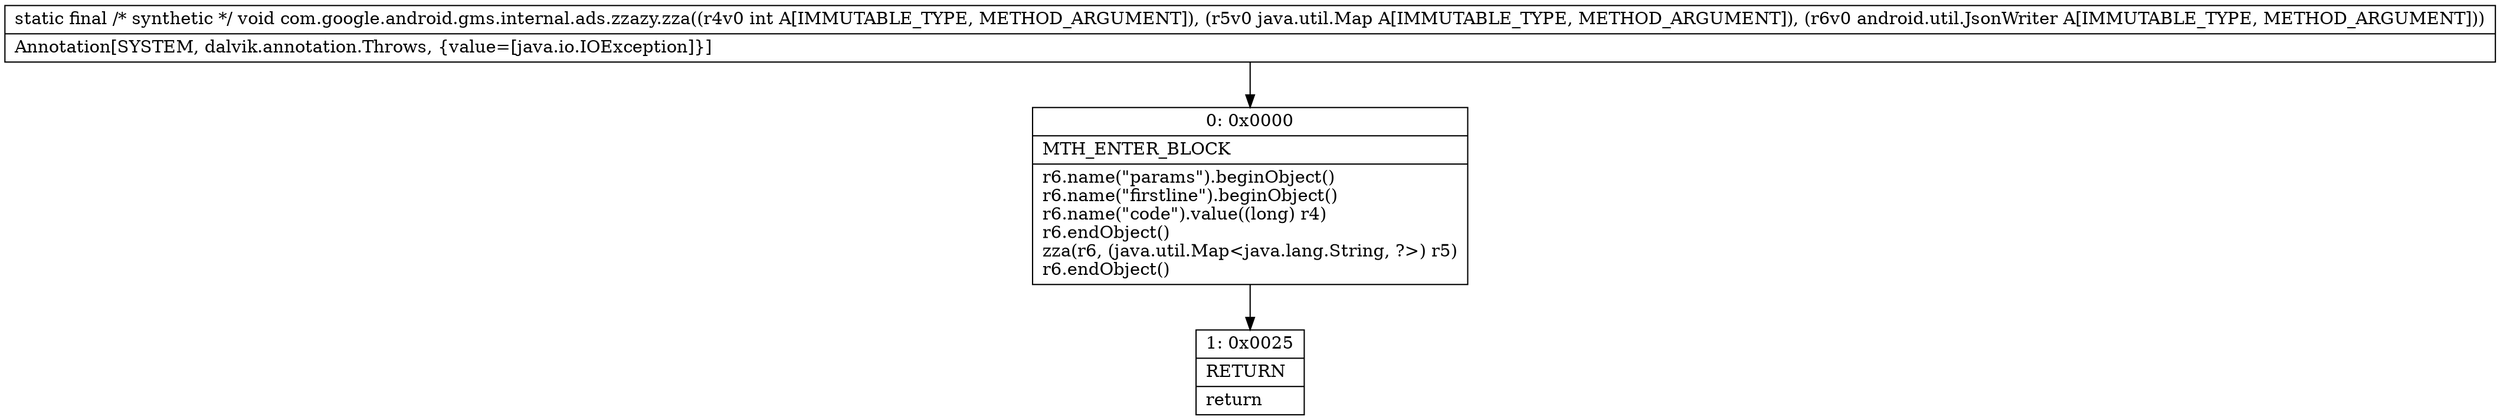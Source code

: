 digraph "CFG forcom.google.android.gms.internal.ads.zzazy.zza(ILjava\/util\/Map;Landroid\/util\/JsonWriter;)V" {
Node_0 [shape=record,label="{0\:\ 0x0000|MTH_ENTER_BLOCK\l|r6.name(\"params\").beginObject()\lr6.name(\"firstline\").beginObject()\lr6.name(\"code\").value((long) r4)\lr6.endObject()\lzza(r6, (java.util.Map\<java.lang.String, ?\>) r5)\lr6.endObject()\l}"];
Node_1 [shape=record,label="{1\:\ 0x0025|RETURN\l|return\l}"];
MethodNode[shape=record,label="{static final \/* synthetic *\/ void com.google.android.gms.internal.ads.zzazy.zza((r4v0 int A[IMMUTABLE_TYPE, METHOD_ARGUMENT]), (r5v0 java.util.Map A[IMMUTABLE_TYPE, METHOD_ARGUMENT]), (r6v0 android.util.JsonWriter A[IMMUTABLE_TYPE, METHOD_ARGUMENT]))  | Annotation[SYSTEM, dalvik.annotation.Throws, \{value=[java.io.IOException]\}]\l}"];
MethodNode -> Node_0;
Node_0 -> Node_1;
}

